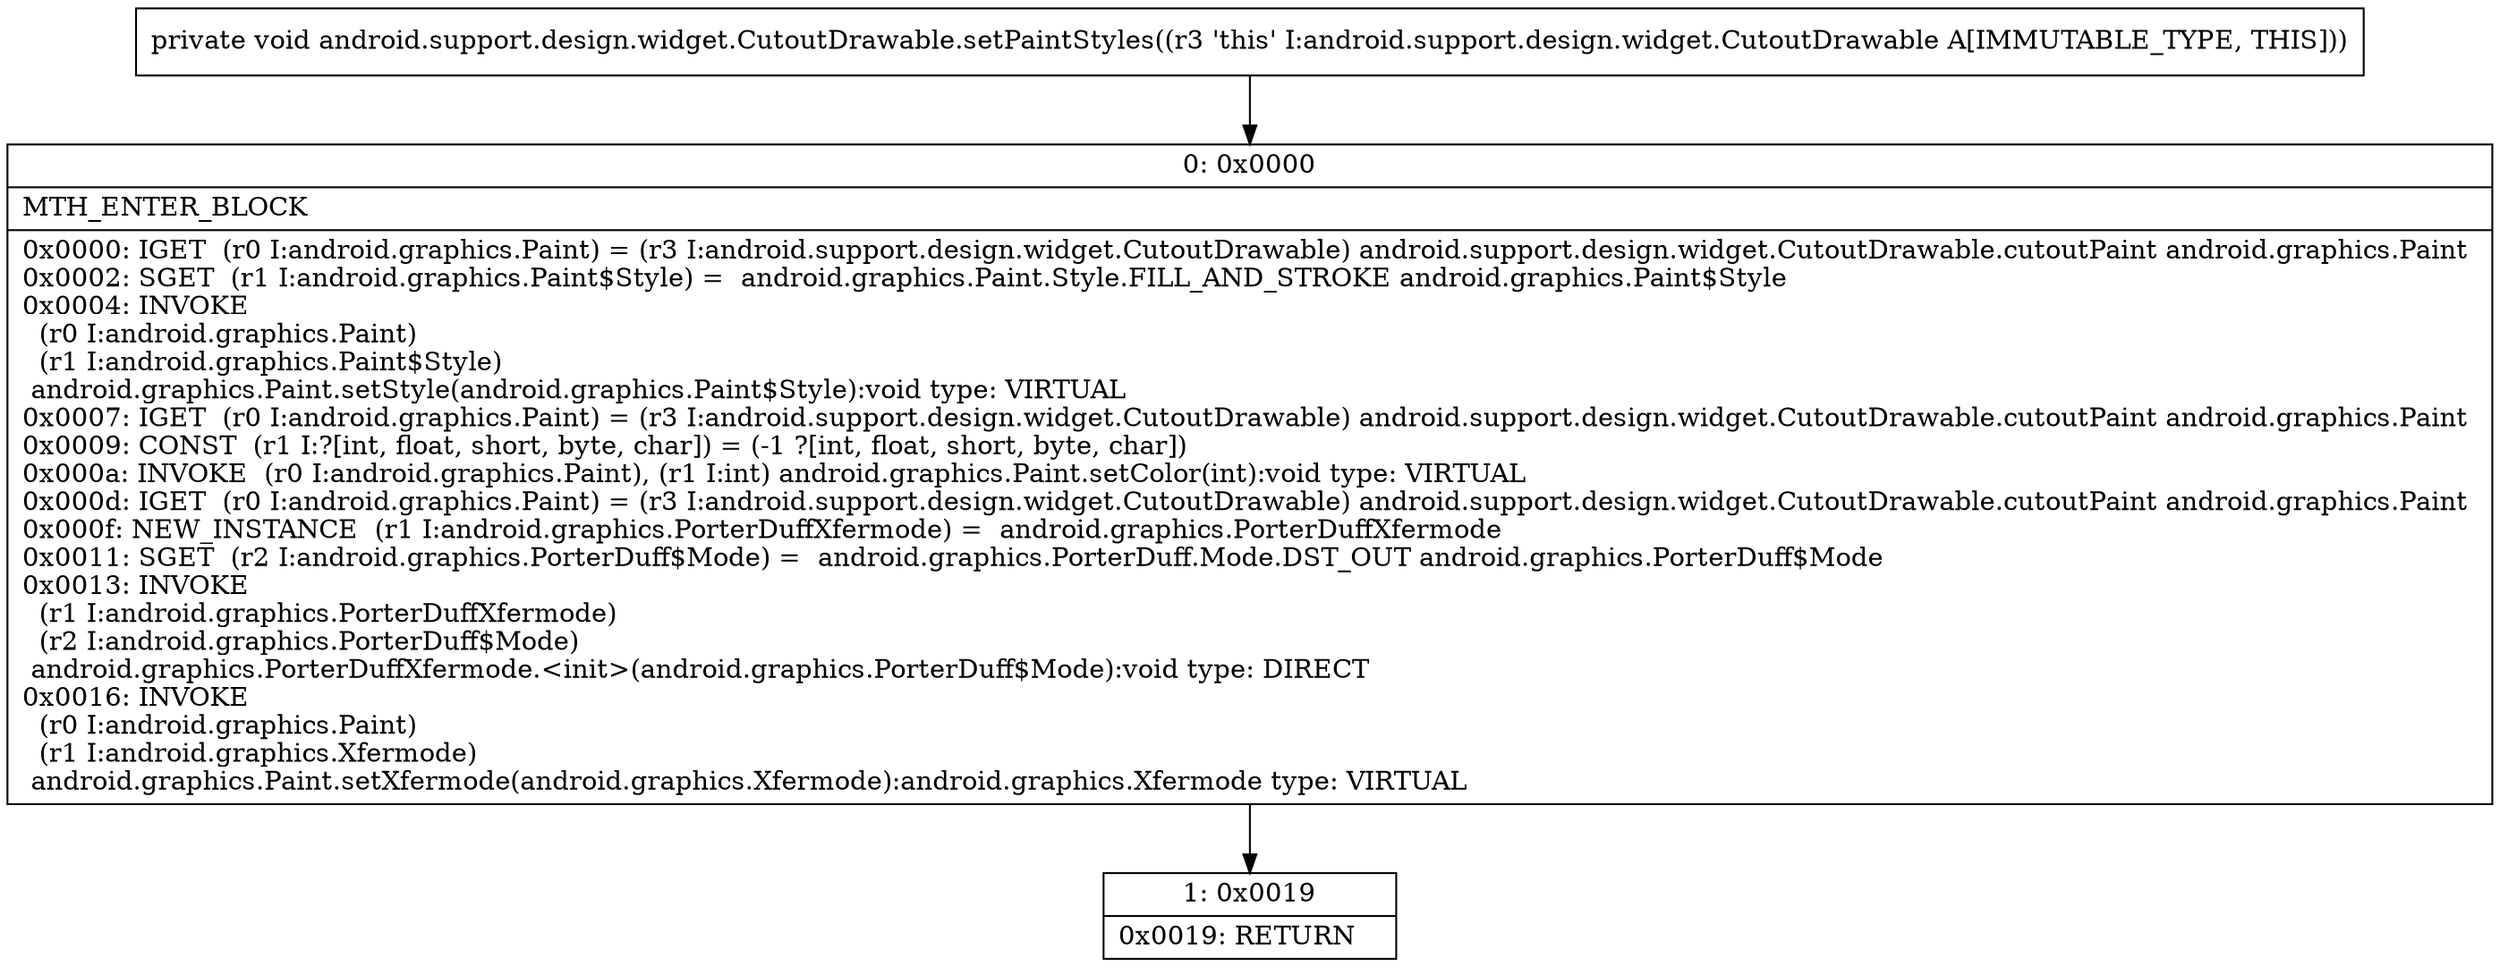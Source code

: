 digraph "CFG forandroid.support.design.widget.CutoutDrawable.setPaintStyles()V" {
Node_0 [shape=record,label="{0\:\ 0x0000|MTH_ENTER_BLOCK\l|0x0000: IGET  (r0 I:android.graphics.Paint) = (r3 I:android.support.design.widget.CutoutDrawable) android.support.design.widget.CutoutDrawable.cutoutPaint android.graphics.Paint \l0x0002: SGET  (r1 I:android.graphics.Paint$Style) =  android.graphics.Paint.Style.FILL_AND_STROKE android.graphics.Paint$Style \l0x0004: INVOKE  \l  (r0 I:android.graphics.Paint)\l  (r1 I:android.graphics.Paint$Style)\l android.graphics.Paint.setStyle(android.graphics.Paint$Style):void type: VIRTUAL \l0x0007: IGET  (r0 I:android.graphics.Paint) = (r3 I:android.support.design.widget.CutoutDrawable) android.support.design.widget.CutoutDrawable.cutoutPaint android.graphics.Paint \l0x0009: CONST  (r1 I:?[int, float, short, byte, char]) = (\-1 ?[int, float, short, byte, char]) \l0x000a: INVOKE  (r0 I:android.graphics.Paint), (r1 I:int) android.graphics.Paint.setColor(int):void type: VIRTUAL \l0x000d: IGET  (r0 I:android.graphics.Paint) = (r3 I:android.support.design.widget.CutoutDrawable) android.support.design.widget.CutoutDrawable.cutoutPaint android.graphics.Paint \l0x000f: NEW_INSTANCE  (r1 I:android.graphics.PorterDuffXfermode) =  android.graphics.PorterDuffXfermode \l0x0011: SGET  (r2 I:android.graphics.PorterDuff$Mode) =  android.graphics.PorterDuff.Mode.DST_OUT android.graphics.PorterDuff$Mode \l0x0013: INVOKE  \l  (r1 I:android.graphics.PorterDuffXfermode)\l  (r2 I:android.graphics.PorterDuff$Mode)\l android.graphics.PorterDuffXfermode.\<init\>(android.graphics.PorterDuff$Mode):void type: DIRECT \l0x0016: INVOKE  \l  (r0 I:android.graphics.Paint)\l  (r1 I:android.graphics.Xfermode)\l android.graphics.Paint.setXfermode(android.graphics.Xfermode):android.graphics.Xfermode type: VIRTUAL \l}"];
Node_1 [shape=record,label="{1\:\ 0x0019|0x0019: RETURN   \l}"];
MethodNode[shape=record,label="{private void android.support.design.widget.CutoutDrawable.setPaintStyles((r3 'this' I:android.support.design.widget.CutoutDrawable A[IMMUTABLE_TYPE, THIS])) }"];
MethodNode -> Node_0;
Node_0 -> Node_1;
}

